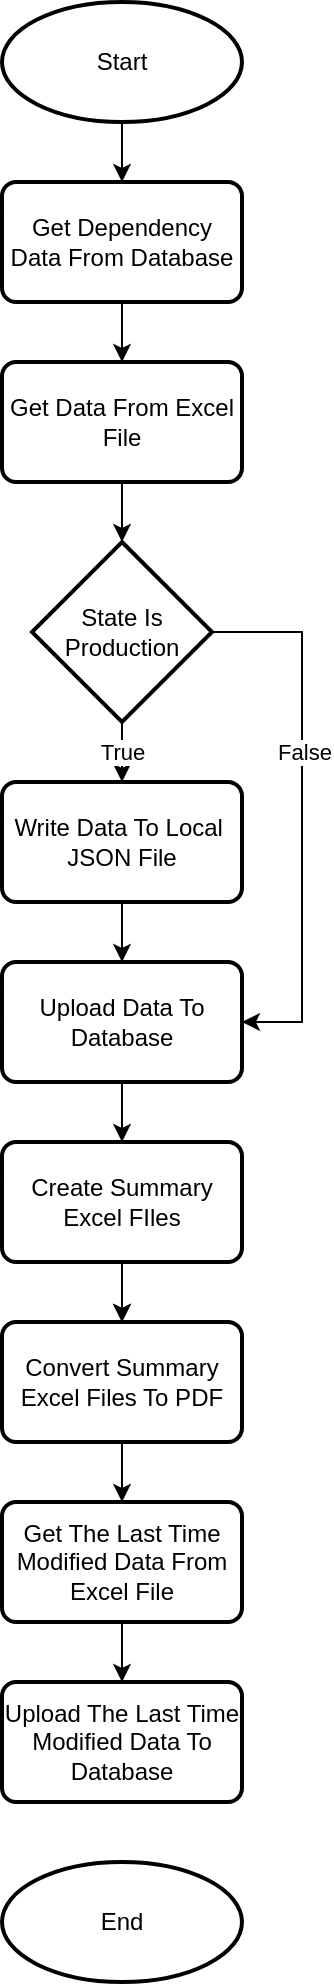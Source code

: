 <mxfile version="17.4.6" type="github"><diagram id="C5RBs43oDa-KdzZeNtuy" name="Page-1"><mxGraphModel dx="1162" dy="526" grid="1" gridSize="10" guides="1" tooltips="1" connect="1" arrows="1" fold="1" page="1" pageScale="1" pageWidth="827" pageHeight="1169" math="0" shadow="0"><root><mxCell id="WIyWlLk6GJQsqaUBKTNV-0"/><mxCell id="WIyWlLk6GJQsqaUBKTNV-1" parent="WIyWlLk6GJQsqaUBKTNV-0"/><mxCell id="fipF97CPCVczOdriheHF-10" style="edgeStyle=orthogonalEdgeStyle;rounded=0;orthogonalLoop=1;jettySize=auto;html=1;" edge="1" parent="WIyWlLk6GJQsqaUBKTNV-1" source="fipF97CPCVczOdriheHF-1" target="fipF97CPCVczOdriheHF-3"><mxGeometry relative="1" as="geometry"/></mxCell><mxCell id="fipF97CPCVczOdriheHF-1" value="Start" style="strokeWidth=2;html=1;shape=mxgraph.flowchart.start_1;whiteSpace=wrap;" vertex="1" parent="WIyWlLk6GJQsqaUBKTNV-1"><mxGeometry x="30" y="30" width="120" height="60" as="geometry"/></mxCell><mxCell id="fipF97CPCVczOdriheHF-11" style="edgeStyle=orthogonalEdgeStyle;rounded=0;orthogonalLoop=1;jettySize=auto;html=1;" edge="1" parent="WIyWlLk6GJQsqaUBKTNV-1" source="fipF97CPCVczOdriheHF-3" target="fipF97CPCVczOdriheHF-4"><mxGeometry relative="1" as="geometry"/></mxCell><mxCell id="fipF97CPCVczOdriheHF-3" value="Get Dependency Data From Database" style="rounded=1;whiteSpace=wrap;html=1;absoluteArcSize=1;arcSize=14;strokeWidth=2;" vertex="1" parent="WIyWlLk6GJQsqaUBKTNV-1"><mxGeometry x="30" y="120" width="120" height="60" as="geometry"/></mxCell><mxCell id="fipF97CPCVczOdriheHF-12" style="edgeStyle=orthogonalEdgeStyle;rounded=0;orthogonalLoop=1;jettySize=auto;html=1;" edge="1" parent="WIyWlLk6GJQsqaUBKTNV-1" source="fipF97CPCVczOdriheHF-4" target="fipF97CPCVczOdriheHF-6"><mxGeometry relative="1" as="geometry"/></mxCell><mxCell id="fipF97CPCVczOdriheHF-4" value="Get Data From Excel File" style="rounded=1;whiteSpace=wrap;html=1;absoluteArcSize=1;arcSize=14;strokeWidth=2;" vertex="1" parent="WIyWlLk6GJQsqaUBKTNV-1"><mxGeometry x="30" y="210" width="120" height="60" as="geometry"/></mxCell><mxCell id="fipF97CPCVczOdriheHF-13" value="True" style="edgeStyle=orthogonalEdgeStyle;rounded=0;orthogonalLoop=1;jettySize=auto;html=1;" edge="1" parent="WIyWlLk6GJQsqaUBKTNV-1" source="fipF97CPCVczOdriheHF-6" target="fipF97CPCVczOdriheHF-7"><mxGeometry relative="1" as="geometry"><Array as="points"><mxPoint x="90" y="400"/><mxPoint x="90" y="400"/></Array></mxGeometry></mxCell><mxCell id="fipF97CPCVczOdriheHF-15" style="edgeStyle=orthogonalEdgeStyle;rounded=0;orthogonalLoop=1;jettySize=auto;html=1;entryX=1;entryY=0.5;entryDx=0;entryDy=0;" edge="1" parent="WIyWlLk6GJQsqaUBKTNV-1" source="fipF97CPCVczOdriheHF-6" target="fipF97CPCVczOdriheHF-8"><mxGeometry relative="1" as="geometry"><Array as="points"><mxPoint x="180" y="345"/><mxPoint x="180" y="540"/></Array></mxGeometry></mxCell><mxCell id="fipF97CPCVczOdriheHF-17" value="False" style="edgeLabel;html=1;align=center;verticalAlign=middle;resizable=0;points=[];" vertex="1" connectable="0" parent="fipF97CPCVczOdriheHF-15"><mxGeometry x="-0.227" y="1" relative="1" as="geometry"><mxPoint as="offset"/></mxGeometry></mxCell><mxCell id="fipF97CPCVczOdriheHF-6" value="State Is Production" style="strokeWidth=2;html=1;shape=mxgraph.flowchart.decision;whiteSpace=wrap;" vertex="1" parent="WIyWlLk6GJQsqaUBKTNV-1"><mxGeometry x="45" y="300" width="90" height="90" as="geometry"/></mxCell><mxCell id="fipF97CPCVczOdriheHF-14" style="edgeStyle=orthogonalEdgeStyle;rounded=0;orthogonalLoop=1;jettySize=auto;html=1;entryX=0.5;entryY=0;entryDx=0;entryDy=0;" edge="1" parent="WIyWlLk6GJQsqaUBKTNV-1" source="fipF97CPCVczOdriheHF-7" target="fipF97CPCVczOdriheHF-8"><mxGeometry relative="1" as="geometry"/></mxCell><mxCell id="fipF97CPCVczOdriheHF-7" value="Write Data To Local&amp;nbsp; JSON File" style="rounded=1;whiteSpace=wrap;html=1;absoluteArcSize=1;arcSize=14;strokeWidth=2;" vertex="1" parent="WIyWlLk6GJQsqaUBKTNV-1"><mxGeometry x="30" y="420" width="120" height="60" as="geometry"/></mxCell><mxCell id="fipF97CPCVczOdriheHF-19" style="edgeStyle=orthogonalEdgeStyle;rounded=0;orthogonalLoop=1;jettySize=auto;html=1;" edge="1" parent="WIyWlLk6GJQsqaUBKTNV-1" source="fipF97CPCVczOdriheHF-8" target="fipF97CPCVczOdriheHF-18"><mxGeometry relative="1" as="geometry"/></mxCell><mxCell id="fipF97CPCVczOdriheHF-8" value="Upload Data To Database" style="rounded=1;whiteSpace=wrap;html=1;absoluteArcSize=1;arcSize=14;strokeWidth=2;" vertex="1" parent="WIyWlLk6GJQsqaUBKTNV-1"><mxGeometry x="30" y="510" width="120" height="60" as="geometry"/></mxCell><mxCell id="fipF97CPCVczOdriheHF-22" style="edgeStyle=orthogonalEdgeStyle;rounded=0;orthogonalLoop=1;jettySize=auto;html=1;" edge="1" parent="WIyWlLk6GJQsqaUBKTNV-1" source="fipF97CPCVczOdriheHF-18" target="fipF97CPCVczOdriheHF-20"><mxGeometry relative="1" as="geometry"/></mxCell><mxCell id="fipF97CPCVczOdriheHF-23" value="" style="edgeStyle=orthogonalEdgeStyle;rounded=0;orthogonalLoop=1;jettySize=auto;html=1;" edge="1" parent="WIyWlLk6GJQsqaUBKTNV-1" source="fipF97CPCVczOdriheHF-18" target="fipF97CPCVczOdriheHF-20"><mxGeometry relative="1" as="geometry"/></mxCell><mxCell id="fipF97CPCVczOdriheHF-18" value="Create Summary Excel FIles" style="rounded=1;whiteSpace=wrap;html=1;absoluteArcSize=1;arcSize=14;strokeWidth=2;" vertex="1" parent="WIyWlLk6GJQsqaUBKTNV-1"><mxGeometry x="30" y="600" width="120" height="60" as="geometry"/></mxCell><mxCell id="fipF97CPCVczOdriheHF-26" style="edgeStyle=orthogonalEdgeStyle;rounded=0;orthogonalLoop=1;jettySize=auto;html=1;entryX=0.5;entryY=0;entryDx=0;entryDy=0;" edge="1" parent="WIyWlLk6GJQsqaUBKTNV-1" source="fipF97CPCVczOdriheHF-20" target="fipF97CPCVczOdriheHF-24"><mxGeometry relative="1" as="geometry"/></mxCell><mxCell id="fipF97CPCVczOdriheHF-20" value="Convert Summary Excel Files To PDF" style="rounded=1;whiteSpace=wrap;html=1;absoluteArcSize=1;arcSize=14;strokeWidth=2;" vertex="1" parent="WIyWlLk6GJQsqaUBKTNV-1"><mxGeometry x="30" y="690" width="120" height="60" as="geometry"/></mxCell><mxCell id="fipF97CPCVczOdriheHF-28" style="edgeStyle=orthogonalEdgeStyle;rounded=0;orthogonalLoop=1;jettySize=auto;html=1;" edge="1" parent="WIyWlLk6GJQsqaUBKTNV-1" source="fipF97CPCVczOdriheHF-24" target="fipF97CPCVczOdriheHF-27"><mxGeometry relative="1" as="geometry"/></mxCell><mxCell id="fipF97CPCVczOdriheHF-24" value="Get The Last Time Modified Data From Excel File" style="rounded=1;whiteSpace=wrap;html=1;absoluteArcSize=1;arcSize=14;strokeWidth=2;" vertex="1" parent="WIyWlLk6GJQsqaUBKTNV-1"><mxGeometry x="30" y="780" width="120" height="60" as="geometry"/></mxCell><mxCell id="fipF97CPCVczOdriheHF-27" value="Upload The Last Time Modified Data To Database" style="rounded=1;whiteSpace=wrap;html=1;absoluteArcSize=1;arcSize=14;strokeWidth=2;" vertex="1" parent="WIyWlLk6GJQsqaUBKTNV-1"><mxGeometry x="30" y="870" width="120" height="60" as="geometry"/></mxCell><mxCell id="fipF97CPCVczOdriheHF-29" value="End" style="strokeWidth=2;html=1;shape=mxgraph.flowchart.start_1;whiteSpace=wrap;" vertex="1" parent="WIyWlLk6GJQsqaUBKTNV-1"><mxGeometry x="30" y="960" width="120" height="60" as="geometry"/></mxCell></root></mxGraphModel></diagram></mxfile>